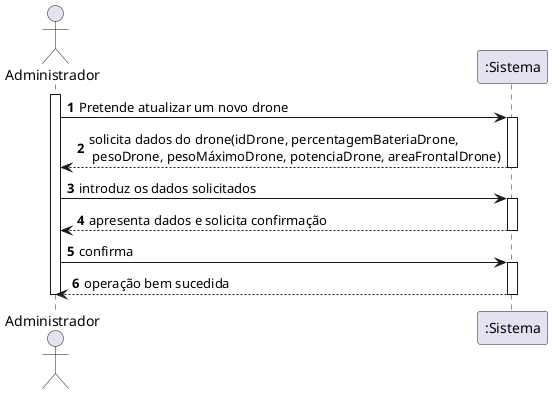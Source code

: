 @startuml
autonumber
actor "Administrador" as UNR

activate UNR
UNR -> ":Sistema" : Pretende atualizar um novo drone
activate ":Sistema"
":Sistema" --> UNR : solicita dados do drone(idDrone, percentagemBateriaDrone,\n pesoDrone, pesoMáximoDrone, potenciaDrone, areaFrontalDrone)
deactivate ":Sistema"


UNR -> ":Sistema" : introduz os dados solicitados
activate ":Sistema"
":Sistema" --> UNR : apresenta dados e solicita confirmação
deactivate ":Sistema"

UNR -> ":Sistema" : confirma
activate ":Sistema"
":Sistema" --> UNR : operação bem sucedida
deactivate ":Sistema"

deactivate UNR
@enduml
